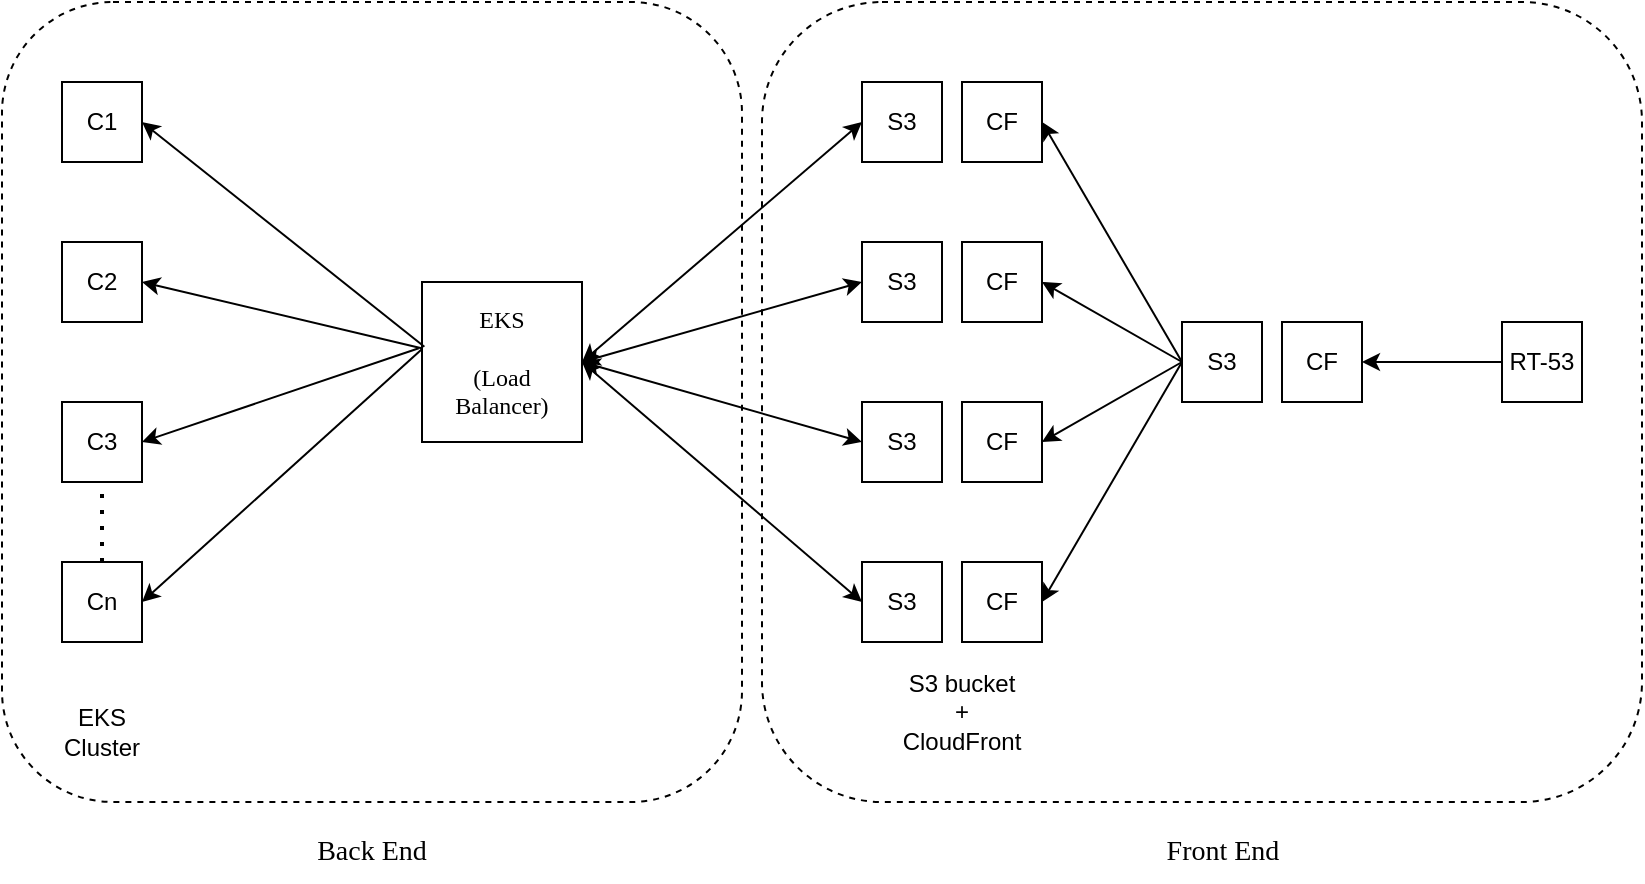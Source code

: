 <mxfile version="20.3.3" type="github">
  <diagram id="g7-dESjE2DK3tvBvqZ0U" name="Page-1">
    <mxGraphModel dx="1038" dy="663" grid="1" gridSize="10" guides="1" tooltips="1" connect="1" arrows="1" fold="1" page="1" pageScale="1" pageWidth="850" pageHeight="1100" math="0" shadow="0">
      <root>
        <mxCell id="0" />
        <mxCell id="1" parent="0" />
        <mxCell id="e1XHTu56FpRM70kIWXdr-51" value="" style="rounded=1;whiteSpace=wrap;html=1;dashed=1;" parent="1" vertex="1">
          <mxGeometry x="395" y="90" width="440" height="400" as="geometry" />
        </mxCell>
        <mxCell id="e1XHTu56FpRM70kIWXdr-49" value="" style="rounded=1;whiteSpace=wrap;html=1;dashed=1;" parent="1" vertex="1">
          <mxGeometry x="15" y="90" width="370" height="400" as="geometry" />
        </mxCell>
        <mxCell id="e1XHTu56FpRM70kIWXdr-5" value="C1" style="whiteSpace=wrap;html=1;aspect=fixed;" parent="1" vertex="1">
          <mxGeometry x="45" y="130" width="40" height="40" as="geometry" />
        </mxCell>
        <mxCell id="e1XHTu56FpRM70kIWXdr-6" value="C2" style="whiteSpace=wrap;html=1;aspect=fixed;" parent="1" vertex="1">
          <mxGeometry x="45" y="210" width="40" height="40" as="geometry" />
        </mxCell>
        <mxCell id="e1XHTu56FpRM70kIWXdr-7" value="C3" style="whiteSpace=wrap;html=1;aspect=fixed;" parent="1" vertex="1">
          <mxGeometry x="45" y="290" width="40" height="40" as="geometry" />
        </mxCell>
        <mxCell id="e1XHTu56FpRM70kIWXdr-8" value="Cn" style="whiteSpace=wrap;html=1;aspect=fixed;" parent="1" vertex="1">
          <mxGeometry x="45" y="370" width="40" height="40" as="geometry" />
        </mxCell>
        <mxCell id="e1XHTu56FpRM70kIWXdr-9" value="" style="whiteSpace=wrap;html=1;aspect=fixed;" parent="1" vertex="1">
          <mxGeometry x="225" y="230" width="80" height="80" as="geometry" />
        </mxCell>
        <mxCell id="e1XHTu56FpRM70kIWXdr-14" value="" style="endArrow=classic;html=1;rounded=0;entryX=1;entryY=0.5;entryDx=0;entryDy=0;exitX=-0.003;exitY=0.414;exitDx=0;exitDy=0;exitPerimeter=0;" parent="1" source="e1XHTu56FpRM70kIWXdr-9" target="e1XHTu56FpRM70kIWXdr-6" edge="1">
          <mxGeometry width="50" height="50" relative="1" as="geometry">
            <mxPoint x="225" y="260" as="sourcePoint" />
            <mxPoint x="175" y="260" as="targetPoint" />
          </mxGeometry>
        </mxCell>
        <mxCell id="e1XHTu56FpRM70kIWXdr-15" value="" style="endArrow=classic;html=1;rounded=0;entryX=1;entryY=0.5;entryDx=0;entryDy=0;exitX=-0.02;exitY=0.414;exitDx=0;exitDy=0;exitPerimeter=0;" parent="1" source="e1XHTu56FpRM70kIWXdr-9" target="e1XHTu56FpRM70kIWXdr-7" edge="1">
          <mxGeometry width="50" height="50" relative="1" as="geometry">
            <mxPoint x="125" y="335" as="sourcePoint" />
            <mxPoint x="175" y="285" as="targetPoint" />
          </mxGeometry>
        </mxCell>
        <mxCell id="e1XHTu56FpRM70kIWXdr-16" value="" style="endArrow=classic;html=1;rounded=0;entryX=1;entryY=0.5;entryDx=0;entryDy=0;exitX=0.015;exitY=0.405;exitDx=0;exitDy=0;exitPerimeter=0;" parent="1" source="e1XHTu56FpRM70kIWXdr-9" target="e1XHTu56FpRM70kIWXdr-5" edge="1">
          <mxGeometry width="50" height="50" relative="1" as="geometry">
            <mxPoint x="225" y="240" as="sourcePoint" />
            <mxPoint x="85.0" y="210" as="targetPoint" />
          </mxGeometry>
        </mxCell>
        <mxCell id="e1XHTu56FpRM70kIWXdr-17" value="" style="endArrow=classic;html=1;rounded=0;entryX=1;entryY=0.5;entryDx=0;entryDy=0;exitX=-0.003;exitY=0.422;exitDx=0;exitDy=0;exitPerimeter=0;" parent="1" source="e1XHTu56FpRM70kIWXdr-9" target="e1XHTu56FpRM70kIWXdr-8" edge="1">
          <mxGeometry width="50" height="50" relative="1" as="geometry">
            <mxPoint x="225" y="260" as="sourcePoint" />
            <mxPoint x="95.0" y="240" as="targetPoint" />
          </mxGeometry>
        </mxCell>
        <mxCell id="e1XHTu56FpRM70kIWXdr-18" value="&lt;font face=&quot;Comic Sans MS&quot;&gt;EKS&lt;br&gt;&lt;br&gt;(Load Balancer)&lt;/font&gt;" style="text;html=1;strokeColor=none;fillColor=none;align=center;verticalAlign=middle;whiteSpace=wrap;rounded=0;" parent="1" vertex="1">
          <mxGeometry x="230" y="250" width="70" height="40" as="geometry" />
        </mxCell>
        <mxCell id="e1XHTu56FpRM70kIWXdr-19" value="EKS Cluster" style="text;html=1;strokeColor=none;fillColor=none;align=center;verticalAlign=middle;whiteSpace=wrap;rounded=0;" parent="1" vertex="1">
          <mxGeometry x="35" y="440" width="60" height="30" as="geometry" />
        </mxCell>
        <mxCell id="e1XHTu56FpRM70kIWXdr-20" value="S3" style="whiteSpace=wrap;html=1;aspect=fixed;" parent="1" vertex="1">
          <mxGeometry x="445" y="130" width="40" height="40" as="geometry" />
        </mxCell>
        <mxCell id="e1XHTu56FpRM70kIWXdr-21" value="CF" style="whiteSpace=wrap;html=1;aspect=fixed;" parent="1" vertex="1">
          <mxGeometry x="495" y="130" width="40" height="40" as="geometry" />
        </mxCell>
        <mxCell id="e1XHTu56FpRM70kIWXdr-22" value="S3" style="whiteSpace=wrap;html=1;aspect=fixed;" parent="1" vertex="1">
          <mxGeometry x="445" y="370" width="40" height="40" as="geometry" />
        </mxCell>
        <mxCell id="e1XHTu56FpRM70kIWXdr-23" value="S3" style="whiteSpace=wrap;html=1;aspect=fixed;" parent="1" vertex="1">
          <mxGeometry x="445" y="290" width="40" height="40" as="geometry" />
        </mxCell>
        <mxCell id="e1XHTu56FpRM70kIWXdr-24" value="S3" style="whiteSpace=wrap;html=1;aspect=fixed;" parent="1" vertex="1">
          <mxGeometry x="445" y="210" width="40" height="40" as="geometry" />
        </mxCell>
        <mxCell id="e1XHTu56FpRM70kIWXdr-26" value="CF" style="whiteSpace=wrap;html=1;aspect=fixed;" parent="1" vertex="1">
          <mxGeometry x="495" y="210" width="40" height="40" as="geometry" />
        </mxCell>
        <mxCell id="e1XHTu56FpRM70kIWXdr-27" value="CF" style="whiteSpace=wrap;html=1;aspect=fixed;" parent="1" vertex="1">
          <mxGeometry x="495" y="290" width="40" height="40" as="geometry" />
        </mxCell>
        <mxCell id="e1XHTu56FpRM70kIWXdr-28" value="CF" style="whiteSpace=wrap;html=1;aspect=fixed;" parent="1" vertex="1">
          <mxGeometry x="495" y="370" width="40" height="40" as="geometry" />
        </mxCell>
        <mxCell id="e1XHTu56FpRM70kIWXdr-32" value="S3" style="whiteSpace=wrap;html=1;aspect=fixed;" parent="1" vertex="1">
          <mxGeometry x="605" y="250" width="40" height="40" as="geometry" />
        </mxCell>
        <mxCell id="e1XHTu56FpRM70kIWXdr-33" value="CF" style="whiteSpace=wrap;html=1;aspect=fixed;" parent="1" vertex="1">
          <mxGeometry x="655" y="250" width="40" height="40" as="geometry" />
        </mxCell>
        <mxCell id="e1XHTu56FpRM70kIWXdr-34" value="" style="endArrow=classic;html=1;rounded=0;entryX=1;entryY=0.5;entryDx=0;entryDy=0;exitX=0;exitY=0.5;exitDx=0;exitDy=0;" parent="1" source="e1XHTu56FpRM70kIWXdr-32" target="e1XHTu56FpRM70kIWXdr-21" edge="1">
          <mxGeometry width="50" height="50" relative="1" as="geometry">
            <mxPoint x="545" y="220" as="sourcePoint" />
            <mxPoint x="595" y="170" as="targetPoint" />
          </mxGeometry>
        </mxCell>
        <mxCell id="e1XHTu56FpRM70kIWXdr-35" value="" style="endArrow=classic;html=1;rounded=0;entryX=1;entryY=0.5;entryDx=0;entryDy=0;" parent="1" edge="1">
          <mxGeometry width="50" height="50" relative="1" as="geometry">
            <mxPoint x="605" y="270" as="sourcePoint" />
            <mxPoint x="535" y="310" as="targetPoint" />
          </mxGeometry>
        </mxCell>
        <mxCell id="e1XHTu56FpRM70kIWXdr-36" value="" style="endArrow=classic;html=1;rounded=0;entryX=1;entryY=0.5;entryDx=0;entryDy=0;" parent="1" edge="1">
          <mxGeometry width="50" height="50" relative="1" as="geometry">
            <mxPoint x="605" y="270" as="sourcePoint" />
            <mxPoint x="535" y="230" as="targetPoint" />
          </mxGeometry>
        </mxCell>
        <mxCell id="e1XHTu56FpRM70kIWXdr-37" value="" style="endArrow=classic;html=1;rounded=0;entryX=1;entryY=0.5;entryDx=0;entryDy=0;" parent="1" target="e1XHTu56FpRM70kIWXdr-28" edge="1">
          <mxGeometry width="50" height="50" relative="1" as="geometry">
            <mxPoint x="605" y="270" as="sourcePoint" />
            <mxPoint x="535" y="380" as="targetPoint" />
          </mxGeometry>
        </mxCell>
        <mxCell id="e1XHTu56FpRM70kIWXdr-40" style="edgeStyle=orthogonalEdgeStyle;rounded=0;orthogonalLoop=1;jettySize=auto;html=1;entryX=1;entryY=0.5;entryDx=0;entryDy=0;" parent="1" source="e1XHTu56FpRM70kIWXdr-39" target="e1XHTu56FpRM70kIWXdr-33" edge="1">
          <mxGeometry relative="1" as="geometry" />
        </mxCell>
        <mxCell id="e1XHTu56FpRM70kIWXdr-39" value="RT-53" style="whiteSpace=wrap;html=1;aspect=fixed;" parent="1" vertex="1">
          <mxGeometry x="765" y="250" width="40" height="40" as="geometry" />
        </mxCell>
        <mxCell id="e1XHTu56FpRM70kIWXdr-41" value="" style="endArrow=classic;startArrow=classic;html=1;rounded=0;entryX=0;entryY=0.5;entryDx=0;entryDy=0;exitX=1;exitY=0.5;exitDx=0;exitDy=0;fontStyle=4" parent="1" source="e1XHTu56FpRM70kIWXdr-9" target="e1XHTu56FpRM70kIWXdr-20" edge="1">
          <mxGeometry width="50" height="50" relative="1" as="geometry">
            <mxPoint x="415" y="320" as="sourcePoint" />
            <mxPoint x="465" y="270" as="targetPoint" />
            <Array as="points" />
          </mxGeometry>
        </mxCell>
        <mxCell id="e1XHTu56FpRM70kIWXdr-42" value="" style="endArrow=classic;startArrow=classic;html=1;rounded=0;entryX=0;entryY=0.5;entryDx=0;entryDy=0;" parent="1" target="e1XHTu56FpRM70kIWXdr-24" edge="1">
          <mxGeometry width="50" height="50" relative="1" as="geometry">
            <mxPoint x="305" y="270" as="sourcePoint" />
            <mxPoint x="445" y="160" as="targetPoint" />
            <Array as="points" />
          </mxGeometry>
        </mxCell>
        <mxCell id="e1XHTu56FpRM70kIWXdr-43" value="" style="endArrow=classic;startArrow=classic;html=1;rounded=0;entryX=0;entryY=0.5;entryDx=0;entryDy=0;" parent="1" target="e1XHTu56FpRM70kIWXdr-23" edge="1">
          <mxGeometry width="50" height="50" relative="1" as="geometry">
            <mxPoint x="305" y="270" as="sourcePoint" />
            <mxPoint x="430" y="290" as="targetPoint" />
            <Array as="points" />
          </mxGeometry>
        </mxCell>
        <mxCell id="e1XHTu56FpRM70kIWXdr-44" value="" style="endArrow=classic;startArrow=classic;html=1;rounded=0;entryX=0;entryY=0.5;entryDx=0;entryDy=0;exitX=1;exitY=0.5;exitDx=0;exitDy=0;" parent="1" source="e1XHTu56FpRM70kIWXdr-9" target="e1XHTu56FpRM70kIWXdr-22" edge="1">
          <mxGeometry width="50" height="50" relative="1" as="geometry">
            <mxPoint x="335" y="300" as="sourcePoint" />
            <mxPoint x="475" y="180" as="targetPoint" />
            <Array as="points" />
          </mxGeometry>
        </mxCell>
        <mxCell id="e1XHTu56FpRM70kIWXdr-47" value="" style="endArrow=none;dashed=1;html=1;dashPattern=1 3;strokeWidth=2;rounded=0;exitX=0.5;exitY=0;exitDx=0;exitDy=0;" parent="1" source="e1XHTu56FpRM70kIWXdr-8" edge="1">
          <mxGeometry width="50" height="50" relative="1" as="geometry">
            <mxPoint x="65" y="360" as="sourcePoint" />
            <mxPoint x="65" y="330" as="targetPoint" />
          </mxGeometry>
        </mxCell>
        <mxCell id="e1XHTu56FpRM70kIWXdr-50" value="&lt;font style=&quot;font-size: 14px;&quot; face=&quot;Comic Sans MS&quot;&gt;Back End&lt;/font&gt;" style="text;html=1;strokeColor=none;fillColor=none;align=center;verticalAlign=middle;whiteSpace=wrap;rounded=0;dashed=1;" parent="1" vertex="1">
          <mxGeometry x="145" y="500" width="110" height="30" as="geometry" />
        </mxCell>
        <mxCell id="e1XHTu56FpRM70kIWXdr-52" value="&lt;font style=&quot;font-size: 14px;&quot; face=&quot;Comic Sans MS&quot;&gt;Front End&lt;/font&gt;" style="text;html=1;strokeColor=none;fillColor=none;align=center;verticalAlign=middle;whiteSpace=wrap;rounded=0;dashed=1;" parent="1" vertex="1">
          <mxGeometry x="577.5" y="500" width="95" height="30" as="geometry" />
        </mxCell>
        <mxCell id="e1XHTu56FpRM70kIWXdr-53" value="S3 bucket&lt;br&gt;+&lt;br&gt;CloudFront" style="text;html=1;strokeColor=none;fillColor=none;align=center;verticalAlign=middle;whiteSpace=wrap;rounded=0;dashed=1;" parent="1" vertex="1">
          <mxGeometry x="465" y="430" width="60" height="30" as="geometry" />
        </mxCell>
      </root>
    </mxGraphModel>
  </diagram>
</mxfile>
